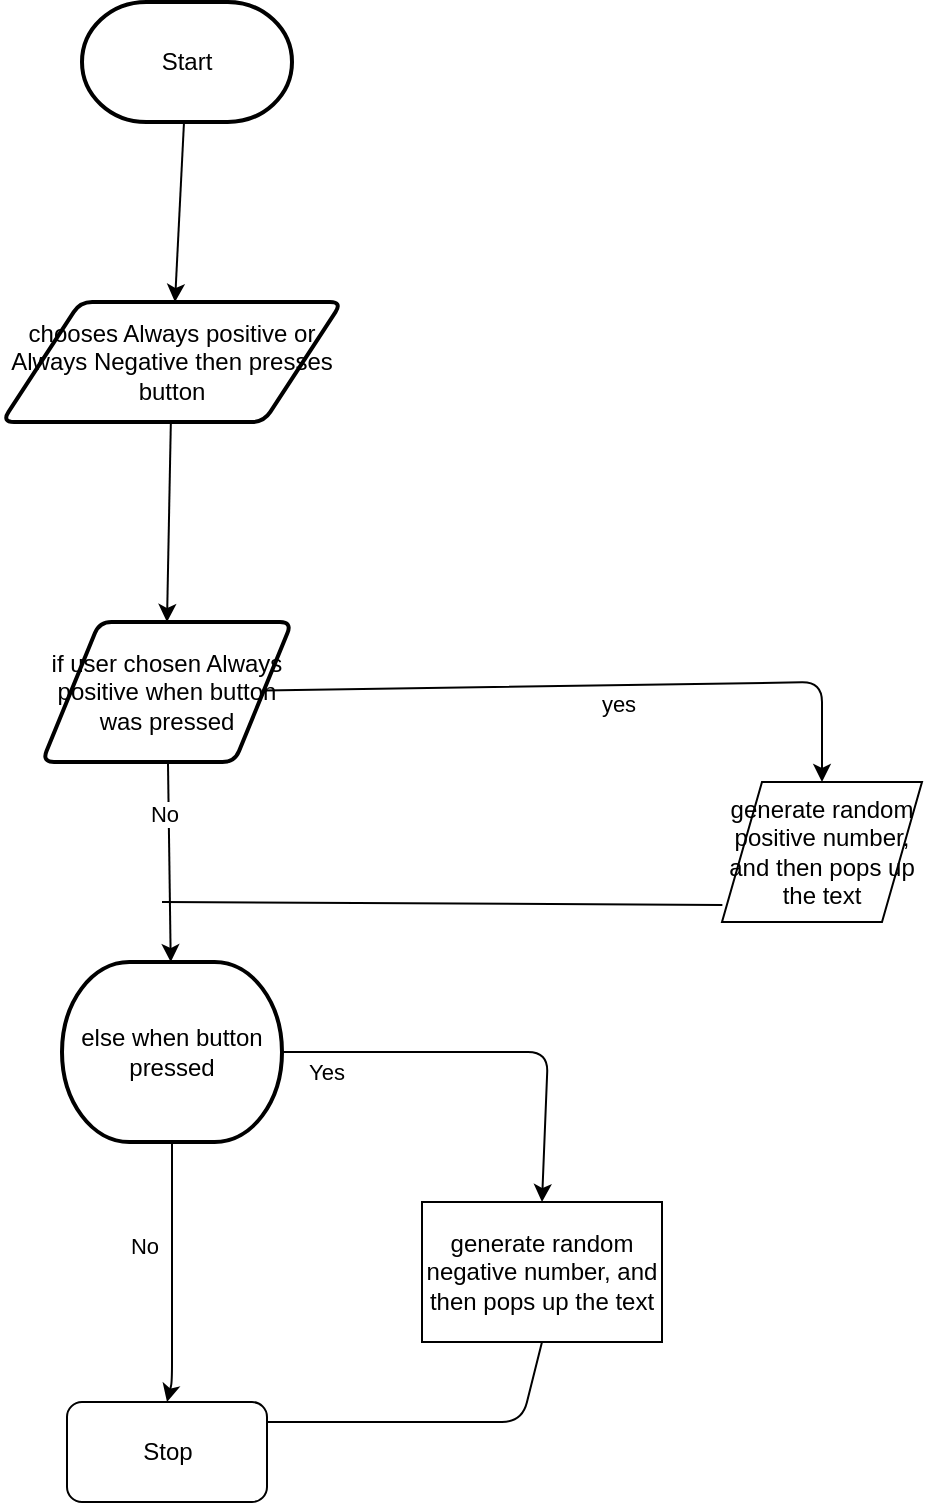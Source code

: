 <mxfile>
    <diagram id="GInHtZuMB5CcCfA9ihm7" name="Page-1">
        <mxGraphModel dx="1129" dy="863" grid="1" gridSize="10" guides="1" tooltips="1" connect="1" arrows="1" fold="1" page="1" pageScale="1" pageWidth="850" pageHeight="1100" math="0" shadow="0">
            <root>
                <mxCell id="0"/>
                <mxCell id="1" parent="0"/>
                <mxCell id="7" style="edgeStyle=none;html=1;" parent="1" source="2" target="3" edge="1">
                    <mxGeometry relative="1" as="geometry"/>
                </mxCell>
                <mxCell id="2" value="Start" style="strokeWidth=2;html=1;shape=mxgraph.flowchart.terminator;whiteSpace=wrap;" parent="1" vertex="1">
                    <mxGeometry x="230" y="40" width="105" height="60" as="geometry"/>
                </mxCell>
                <mxCell id="8" style="edgeStyle=none;html=1;entryX=0.5;entryY=0;entryDx=0;entryDy=0;" parent="1" source="3" target="5" edge="1">
                    <mxGeometry relative="1" as="geometry">
                        <mxPoint x="305" y="210" as="targetPoint"/>
                        <Array as="points"/>
                    </mxGeometry>
                </mxCell>
                <mxCell id="3" value="chooses Always positive or Always Negative then presses button" style="shape=parallelogram;html=1;strokeWidth=2;perimeter=parallelogramPerimeter;whiteSpace=wrap;rounded=1;arcSize=12;size=0.23;" parent="1" vertex="1">
                    <mxGeometry x="190" y="190" width="170" height="60" as="geometry"/>
                </mxCell>
                <mxCell id="10" style="edgeStyle=none;html=1;" parent="1" source="5" target="6" edge="1">
                    <mxGeometry relative="1" as="geometry">
                        <Array as="points"/>
                    </mxGeometry>
                </mxCell>
                <mxCell id="21" value="No" style="edgeLabel;html=1;align=center;verticalAlign=middle;resizable=0;points=[];" parent="10" vertex="1" connectable="0">
                    <mxGeometry x="-0.494" y="-3" relative="1" as="geometry">
                        <mxPoint as="offset"/>
                    </mxGeometry>
                </mxCell>
                <mxCell id="11" style="edgeStyle=none;html=1;entryX=0.5;entryY=0;entryDx=0;entryDy=0;" parent="1" source="5" edge="1" target="13">
                    <mxGeometry relative="1" as="geometry">
                        <mxPoint x="620" y="430" as="targetPoint"/>
                        <Array as="points">
                            <mxPoint x="600" y="380"/>
                        </Array>
                    </mxGeometry>
                </mxCell>
                <mxCell id="12" value="yes" style="edgeLabel;html=1;align=center;verticalAlign=middle;resizable=0;points=[];" parent="11" vertex="1" connectable="0">
                    <mxGeometry x="0.458" relative="1" as="geometry">
                        <mxPoint x="-63" y="10" as="offset"/>
                    </mxGeometry>
                </mxCell>
                <mxCell id="5" value="if user chosen Always positive when button was pressed" style="shape=parallelogram;html=1;strokeWidth=2;perimeter=parallelogramPerimeter;whiteSpace=wrap;rounded=1;arcSize=12;size=0.23;" parent="1" vertex="1">
                    <mxGeometry x="210" y="350" width="125" height="70" as="geometry"/>
                </mxCell>
                <mxCell id="27" style="edgeStyle=none;html=1;exitX=1;exitY=0.5;exitDx=0;exitDy=0;exitPerimeter=0;entryX=0.5;entryY=0;entryDx=0;entryDy=0;" parent="1" source="6" edge="1" target="28">
                    <mxGeometry relative="1" as="geometry">
                        <mxPoint x="510" y="630" as="targetPoint"/>
                        <Array as="points">
                            <mxPoint x="463" y="565"/>
                        </Array>
                    </mxGeometry>
                </mxCell>
                <mxCell id="29" value="Yes" style="edgeLabel;html=1;align=center;verticalAlign=middle;resizable=0;points=[];" parent="27" vertex="1" connectable="0">
                    <mxGeometry x="-0.434" y="-1" relative="1" as="geometry">
                        <mxPoint x="-37" y="9" as="offset"/>
                    </mxGeometry>
                </mxCell>
                <mxCell id="30" style="edgeStyle=none;html=1;exitX=0.5;exitY=1;exitDx=0;exitDy=0;exitPerimeter=0;entryX=0.5;entryY=0;entryDx=0;entryDy=0;" parent="1" source="6" edge="1" target="33">
                    <mxGeometry relative="1" as="geometry">
                        <mxPoint x="295" y="800" as="targetPoint"/>
                        <Array as="points">
                            <mxPoint x="275" y="730"/>
                        </Array>
                    </mxGeometry>
                </mxCell>
                <mxCell id="32" value="No" style="edgeLabel;html=1;align=center;verticalAlign=middle;resizable=0;points=[];" parent="30" vertex="1" connectable="0">
                    <mxGeometry x="-0.425" relative="1" as="geometry">
                        <mxPoint x="-14" y="14" as="offset"/>
                    </mxGeometry>
                </mxCell>
                <mxCell id="6" value="else when button pressed" style="strokeWidth=2;html=1;shape=mxgraph.flowchart.terminator;whiteSpace=wrap;" parent="1" vertex="1">
                    <mxGeometry x="220" y="520" width="110" height="90" as="geometry"/>
                </mxCell>
                <mxCell id="13" value="generate random positive number, and then pops up the text" style="shape=parallelogram;perimeter=parallelogramPerimeter;whiteSpace=wrap;html=1;fixedSize=1;" parent="1" vertex="1">
                    <mxGeometry x="550" y="430" width="100" height="70" as="geometry"/>
                </mxCell>
                <mxCell id="24" value="" style="endArrow=none;html=1;entryX=0.002;entryY=0.878;entryDx=0;entryDy=0;entryPerimeter=0;" parent="1" target="13" edge="1">
                    <mxGeometry width="50" height="50" relative="1" as="geometry">
                        <mxPoint x="270" y="490" as="sourcePoint"/>
                        <mxPoint x="575" y="465" as="targetPoint"/>
                    </mxGeometry>
                </mxCell>
                <mxCell id="31" style="edgeStyle=none;html=1;exitX=0.5;exitY=1;exitDx=0;exitDy=0;" parent="1" source="28" edge="1">
                    <mxGeometry relative="1" as="geometry">
                        <mxPoint x="295" y="750" as="targetPoint"/>
                        <Array as="points">
                            <mxPoint x="450" y="750"/>
                        </Array>
                    </mxGeometry>
                </mxCell>
                <mxCell id="28" value="generate random negative number, and then pops up the text" style="rounded=0;whiteSpace=wrap;html=1;" parent="1" vertex="1">
                    <mxGeometry x="400" y="640" width="120" height="70" as="geometry"/>
                </mxCell>
                <mxCell id="33" value="Stop" style="rounded=1;whiteSpace=wrap;html=1;" parent="1" vertex="1">
                    <mxGeometry x="222.5" y="740" width="100" height="50" as="geometry"/>
                </mxCell>
            </root>
        </mxGraphModel>
    </diagram>
</mxfile>